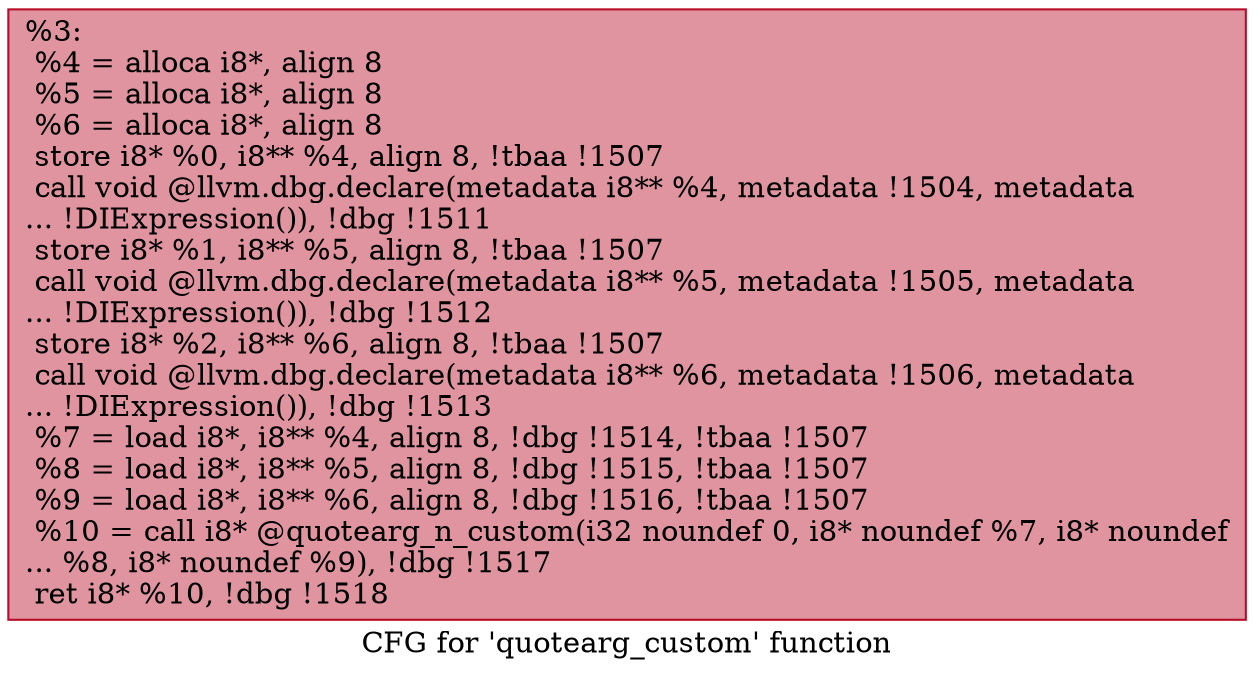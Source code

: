 digraph "CFG for 'quotearg_custom' function" {
	label="CFG for 'quotearg_custom' function";

	Node0x15eac90 [shape=record,color="#b70d28ff", style=filled, fillcolor="#b70d2870",label="{%3:\l  %4 = alloca i8*, align 8\l  %5 = alloca i8*, align 8\l  %6 = alloca i8*, align 8\l  store i8* %0, i8** %4, align 8, !tbaa !1507\l  call void @llvm.dbg.declare(metadata i8** %4, metadata !1504, metadata\l... !DIExpression()), !dbg !1511\l  store i8* %1, i8** %5, align 8, !tbaa !1507\l  call void @llvm.dbg.declare(metadata i8** %5, metadata !1505, metadata\l... !DIExpression()), !dbg !1512\l  store i8* %2, i8** %6, align 8, !tbaa !1507\l  call void @llvm.dbg.declare(metadata i8** %6, metadata !1506, metadata\l... !DIExpression()), !dbg !1513\l  %7 = load i8*, i8** %4, align 8, !dbg !1514, !tbaa !1507\l  %8 = load i8*, i8** %5, align 8, !dbg !1515, !tbaa !1507\l  %9 = load i8*, i8** %6, align 8, !dbg !1516, !tbaa !1507\l  %10 = call i8* @quotearg_n_custom(i32 noundef 0, i8* noundef %7, i8* noundef\l... %8, i8* noundef %9), !dbg !1517\l  ret i8* %10, !dbg !1518\l}"];
}
